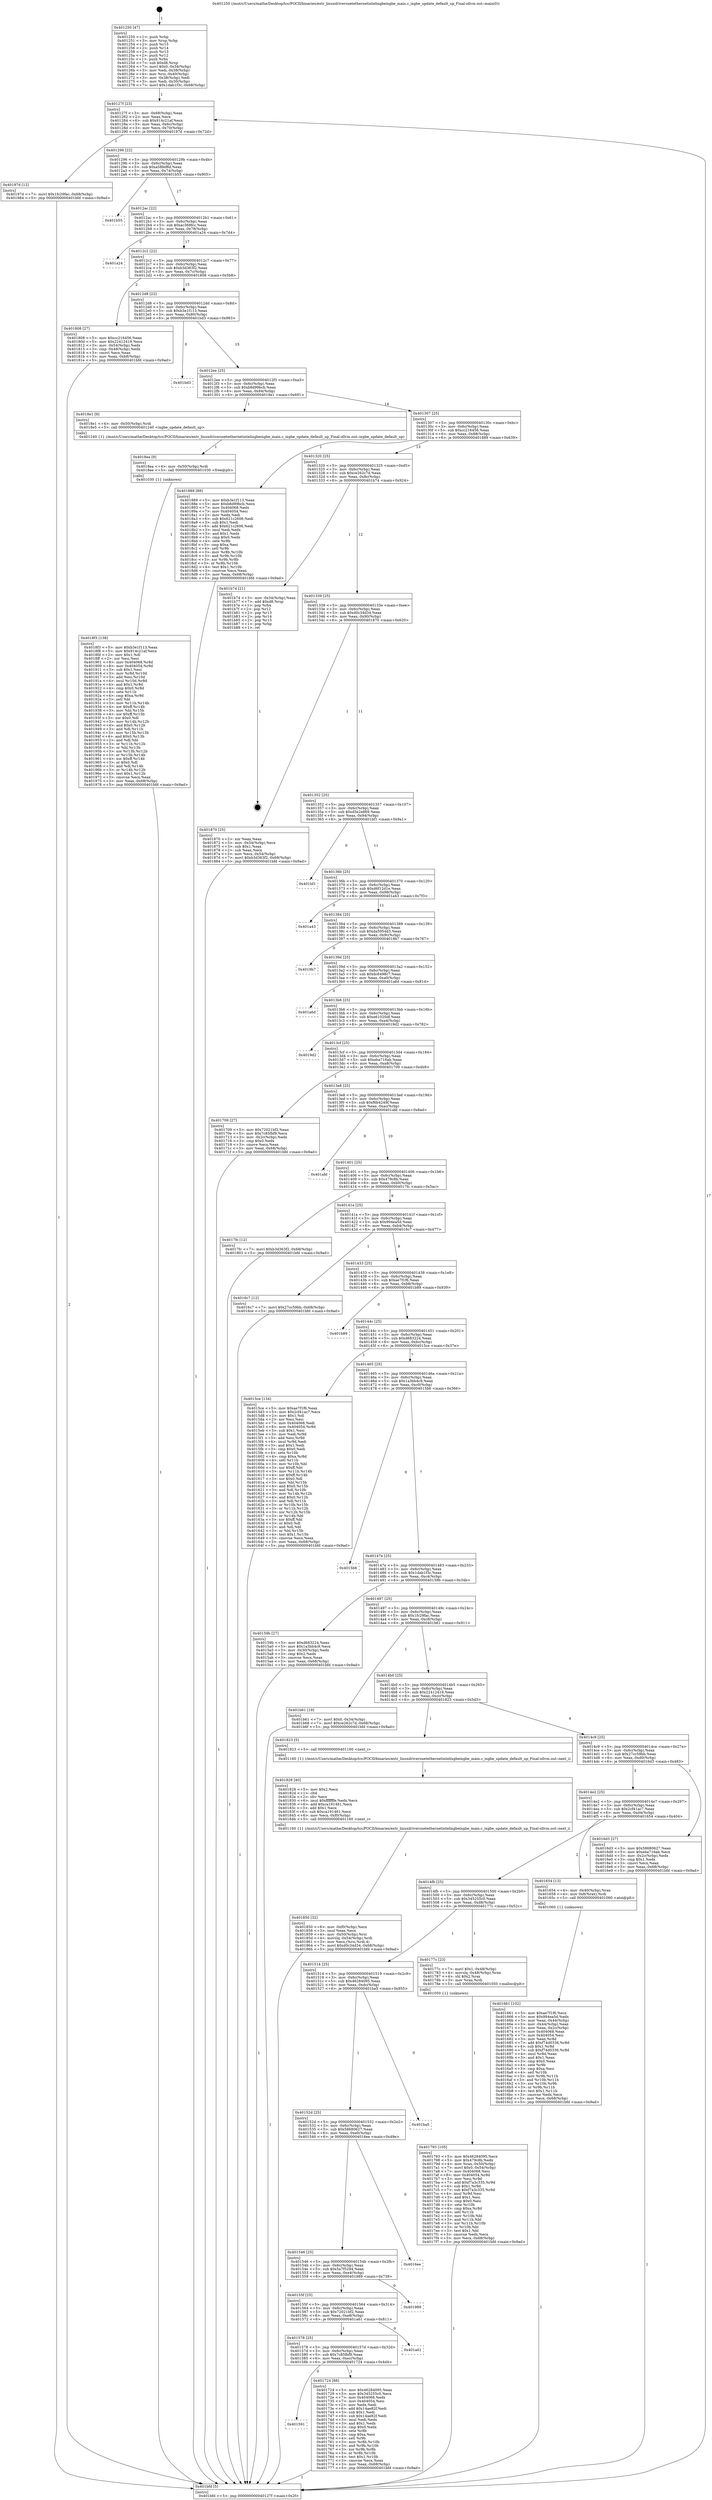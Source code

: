 digraph "0x401250" {
  label = "0x401250 (/mnt/c/Users/mathe/Desktop/tcc/POCII/binaries/extr_linuxdriversnetethernetintelixgbeixgbe_main.c_ixgbe_update_default_up_Final-ollvm.out::main(0))"
  labelloc = "t"
  node[shape=record]

  Entry [label="",width=0.3,height=0.3,shape=circle,fillcolor=black,style=filled]
  "0x40127f" [label="{
     0x40127f [23]\l
     | [instrs]\l
     &nbsp;&nbsp;0x40127f \<+3\>: mov -0x68(%rbp),%eax\l
     &nbsp;&nbsp;0x401282 \<+2\>: mov %eax,%ecx\l
     &nbsp;&nbsp;0x401284 \<+6\>: sub $0x914c21af,%ecx\l
     &nbsp;&nbsp;0x40128a \<+3\>: mov %eax,-0x6c(%rbp)\l
     &nbsp;&nbsp;0x40128d \<+3\>: mov %ecx,-0x70(%rbp)\l
     &nbsp;&nbsp;0x401290 \<+6\>: je 000000000040197d \<main+0x72d\>\l
  }"]
  "0x40197d" [label="{
     0x40197d [12]\l
     | [instrs]\l
     &nbsp;&nbsp;0x40197d \<+7\>: movl $0x1fc29fac,-0x68(%rbp)\l
     &nbsp;&nbsp;0x401984 \<+5\>: jmp 0000000000401bfd \<main+0x9ad\>\l
  }"]
  "0x401296" [label="{
     0x401296 [22]\l
     | [instrs]\l
     &nbsp;&nbsp;0x401296 \<+5\>: jmp 000000000040129b \<main+0x4b\>\l
     &nbsp;&nbsp;0x40129b \<+3\>: mov -0x6c(%rbp),%eax\l
     &nbsp;&nbsp;0x40129e \<+5\>: sub $0xa58fef8d,%eax\l
     &nbsp;&nbsp;0x4012a3 \<+3\>: mov %eax,-0x74(%rbp)\l
     &nbsp;&nbsp;0x4012a6 \<+6\>: je 0000000000401b55 \<main+0x905\>\l
  }"]
  Exit [label="",width=0.3,height=0.3,shape=circle,fillcolor=black,style=filled,peripheries=2]
  "0x401b55" [label="{
     0x401b55\l
  }", style=dashed]
  "0x4012ac" [label="{
     0x4012ac [22]\l
     | [instrs]\l
     &nbsp;&nbsp;0x4012ac \<+5\>: jmp 00000000004012b1 \<main+0x61\>\l
     &nbsp;&nbsp;0x4012b1 \<+3\>: mov -0x6c(%rbp),%eax\l
     &nbsp;&nbsp;0x4012b4 \<+5\>: sub $0xac368fcc,%eax\l
     &nbsp;&nbsp;0x4012b9 \<+3\>: mov %eax,-0x78(%rbp)\l
     &nbsp;&nbsp;0x4012bc \<+6\>: je 0000000000401a24 \<main+0x7d4\>\l
  }"]
  "0x4018f3" [label="{
     0x4018f3 [138]\l
     | [instrs]\l
     &nbsp;&nbsp;0x4018f3 \<+5\>: mov $0xb3e1f113,%eax\l
     &nbsp;&nbsp;0x4018f8 \<+5\>: mov $0x914c21af,%ecx\l
     &nbsp;&nbsp;0x4018fd \<+2\>: mov $0x1,%dl\l
     &nbsp;&nbsp;0x4018ff \<+2\>: xor %esi,%esi\l
     &nbsp;&nbsp;0x401901 \<+8\>: mov 0x404068,%r8d\l
     &nbsp;&nbsp;0x401909 \<+8\>: mov 0x404054,%r9d\l
     &nbsp;&nbsp;0x401911 \<+3\>: sub $0x1,%esi\l
     &nbsp;&nbsp;0x401914 \<+3\>: mov %r8d,%r10d\l
     &nbsp;&nbsp;0x401917 \<+3\>: add %esi,%r10d\l
     &nbsp;&nbsp;0x40191a \<+4\>: imul %r10d,%r8d\l
     &nbsp;&nbsp;0x40191e \<+4\>: and $0x1,%r8d\l
     &nbsp;&nbsp;0x401922 \<+4\>: cmp $0x0,%r8d\l
     &nbsp;&nbsp;0x401926 \<+4\>: sete %r11b\l
     &nbsp;&nbsp;0x40192a \<+4\>: cmp $0xa,%r9d\l
     &nbsp;&nbsp;0x40192e \<+3\>: setl %bl\l
     &nbsp;&nbsp;0x401931 \<+3\>: mov %r11b,%r14b\l
     &nbsp;&nbsp;0x401934 \<+4\>: xor $0xff,%r14b\l
     &nbsp;&nbsp;0x401938 \<+3\>: mov %bl,%r15b\l
     &nbsp;&nbsp;0x40193b \<+4\>: xor $0xff,%r15b\l
     &nbsp;&nbsp;0x40193f \<+3\>: xor $0x0,%dl\l
     &nbsp;&nbsp;0x401942 \<+3\>: mov %r14b,%r12b\l
     &nbsp;&nbsp;0x401945 \<+4\>: and $0x0,%r12b\l
     &nbsp;&nbsp;0x401949 \<+3\>: and %dl,%r11b\l
     &nbsp;&nbsp;0x40194c \<+3\>: mov %r15b,%r13b\l
     &nbsp;&nbsp;0x40194f \<+4\>: and $0x0,%r13b\l
     &nbsp;&nbsp;0x401953 \<+2\>: and %dl,%bl\l
     &nbsp;&nbsp;0x401955 \<+3\>: or %r11b,%r12b\l
     &nbsp;&nbsp;0x401958 \<+3\>: or %bl,%r13b\l
     &nbsp;&nbsp;0x40195b \<+3\>: xor %r13b,%r12b\l
     &nbsp;&nbsp;0x40195e \<+3\>: or %r15b,%r14b\l
     &nbsp;&nbsp;0x401961 \<+4\>: xor $0xff,%r14b\l
     &nbsp;&nbsp;0x401965 \<+3\>: or $0x0,%dl\l
     &nbsp;&nbsp;0x401968 \<+3\>: and %dl,%r14b\l
     &nbsp;&nbsp;0x40196b \<+3\>: or %r14b,%r12b\l
     &nbsp;&nbsp;0x40196e \<+4\>: test $0x1,%r12b\l
     &nbsp;&nbsp;0x401972 \<+3\>: cmovne %ecx,%eax\l
     &nbsp;&nbsp;0x401975 \<+3\>: mov %eax,-0x68(%rbp)\l
     &nbsp;&nbsp;0x401978 \<+5\>: jmp 0000000000401bfd \<main+0x9ad\>\l
  }"]
  "0x401a24" [label="{
     0x401a24\l
  }", style=dashed]
  "0x4012c2" [label="{
     0x4012c2 [22]\l
     | [instrs]\l
     &nbsp;&nbsp;0x4012c2 \<+5\>: jmp 00000000004012c7 \<main+0x77\>\l
     &nbsp;&nbsp;0x4012c7 \<+3\>: mov -0x6c(%rbp),%eax\l
     &nbsp;&nbsp;0x4012ca \<+5\>: sub $0xb3d363f2,%eax\l
     &nbsp;&nbsp;0x4012cf \<+3\>: mov %eax,-0x7c(%rbp)\l
     &nbsp;&nbsp;0x4012d2 \<+6\>: je 0000000000401808 \<main+0x5b8\>\l
  }"]
  "0x4018ea" [label="{
     0x4018ea [9]\l
     | [instrs]\l
     &nbsp;&nbsp;0x4018ea \<+4\>: mov -0x50(%rbp),%rdi\l
     &nbsp;&nbsp;0x4018ee \<+5\>: call 0000000000401030 \<free@plt\>\l
     | [calls]\l
     &nbsp;&nbsp;0x401030 \{1\} (unknown)\l
  }"]
  "0x401808" [label="{
     0x401808 [27]\l
     | [instrs]\l
     &nbsp;&nbsp;0x401808 \<+5\>: mov $0xcc216456,%eax\l
     &nbsp;&nbsp;0x40180d \<+5\>: mov $0x22412419,%ecx\l
     &nbsp;&nbsp;0x401812 \<+3\>: mov -0x54(%rbp),%edx\l
     &nbsp;&nbsp;0x401815 \<+3\>: cmp -0x48(%rbp),%edx\l
     &nbsp;&nbsp;0x401818 \<+3\>: cmovl %ecx,%eax\l
     &nbsp;&nbsp;0x40181b \<+3\>: mov %eax,-0x68(%rbp)\l
     &nbsp;&nbsp;0x40181e \<+5\>: jmp 0000000000401bfd \<main+0x9ad\>\l
  }"]
  "0x4012d8" [label="{
     0x4012d8 [22]\l
     | [instrs]\l
     &nbsp;&nbsp;0x4012d8 \<+5\>: jmp 00000000004012dd \<main+0x8d\>\l
     &nbsp;&nbsp;0x4012dd \<+3\>: mov -0x6c(%rbp),%eax\l
     &nbsp;&nbsp;0x4012e0 \<+5\>: sub $0xb3e1f113,%eax\l
     &nbsp;&nbsp;0x4012e5 \<+3\>: mov %eax,-0x80(%rbp)\l
     &nbsp;&nbsp;0x4012e8 \<+6\>: je 0000000000401bd3 \<main+0x983\>\l
  }"]
  "0x401850" [label="{
     0x401850 [32]\l
     | [instrs]\l
     &nbsp;&nbsp;0x401850 \<+6\>: mov -0xf0(%rbp),%ecx\l
     &nbsp;&nbsp;0x401856 \<+3\>: imul %eax,%ecx\l
     &nbsp;&nbsp;0x401859 \<+4\>: mov -0x50(%rbp),%rsi\l
     &nbsp;&nbsp;0x40185d \<+4\>: movslq -0x54(%rbp),%rdi\l
     &nbsp;&nbsp;0x401861 \<+3\>: mov %ecx,(%rsi,%rdi,4)\l
     &nbsp;&nbsp;0x401864 \<+7\>: movl $0xd0c34d34,-0x68(%rbp)\l
     &nbsp;&nbsp;0x40186b \<+5\>: jmp 0000000000401bfd \<main+0x9ad\>\l
  }"]
  "0x401bd3" [label="{
     0x401bd3\l
  }", style=dashed]
  "0x4012ee" [label="{
     0x4012ee [25]\l
     | [instrs]\l
     &nbsp;&nbsp;0x4012ee \<+5\>: jmp 00000000004012f3 \<main+0xa3\>\l
     &nbsp;&nbsp;0x4012f3 \<+3\>: mov -0x6c(%rbp),%eax\l
     &nbsp;&nbsp;0x4012f6 \<+5\>: sub $0xb8d99bcb,%eax\l
     &nbsp;&nbsp;0x4012fb \<+6\>: mov %eax,-0x84(%rbp)\l
     &nbsp;&nbsp;0x401301 \<+6\>: je 00000000004018e1 \<main+0x691\>\l
  }"]
  "0x401828" [label="{
     0x401828 [40]\l
     | [instrs]\l
     &nbsp;&nbsp;0x401828 \<+5\>: mov $0x2,%ecx\l
     &nbsp;&nbsp;0x40182d \<+1\>: cltd\l
     &nbsp;&nbsp;0x40182e \<+2\>: idiv %ecx\l
     &nbsp;&nbsp;0x401830 \<+6\>: imul $0xfffffffe,%edx,%ecx\l
     &nbsp;&nbsp;0x401836 \<+6\>: add $0xca191461,%ecx\l
     &nbsp;&nbsp;0x40183c \<+3\>: add $0x1,%ecx\l
     &nbsp;&nbsp;0x40183f \<+6\>: sub $0xca191461,%ecx\l
     &nbsp;&nbsp;0x401845 \<+6\>: mov %ecx,-0xf0(%rbp)\l
     &nbsp;&nbsp;0x40184b \<+5\>: call 0000000000401160 \<next_i\>\l
     | [calls]\l
     &nbsp;&nbsp;0x401160 \{1\} (/mnt/c/Users/mathe/Desktop/tcc/POCII/binaries/extr_linuxdriversnetethernetintelixgbeixgbe_main.c_ixgbe_update_default_up_Final-ollvm.out::next_i)\l
  }"]
  "0x4018e1" [label="{
     0x4018e1 [9]\l
     | [instrs]\l
     &nbsp;&nbsp;0x4018e1 \<+4\>: mov -0x50(%rbp),%rdi\l
     &nbsp;&nbsp;0x4018e5 \<+5\>: call 0000000000401240 \<ixgbe_update_default_up\>\l
     | [calls]\l
     &nbsp;&nbsp;0x401240 \{1\} (/mnt/c/Users/mathe/Desktop/tcc/POCII/binaries/extr_linuxdriversnetethernetintelixgbeixgbe_main.c_ixgbe_update_default_up_Final-ollvm.out::ixgbe_update_default_up)\l
  }"]
  "0x401307" [label="{
     0x401307 [25]\l
     | [instrs]\l
     &nbsp;&nbsp;0x401307 \<+5\>: jmp 000000000040130c \<main+0xbc\>\l
     &nbsp;&nbsp;0x40130c \<+3\>: mov -0x6c(%rbp),%eax\l
     &nbsp;&nbsp;0x40130f \<+5\>: sub $0xcc216456,%eax\l
     &nbsp;&nbsp;0x401314 \<+6\>: mov %eax,-0x88(%rbp)\l
     &nbsp;&nbsp;0x40131a \<+6\>: je 0000000000401889 \<main+0x639\>\l
  }"]
  "0x401793" [label="{
     0x401793 [105]\l
     | [instrs]\l
     &nbsp;&nbsp;0x401793 \<+5\>: mov $0x46284095,%ecx\l
     &nbsp;&nbsp;0x401798 \<+5\>: mov $0x479c8b,%edx\l
     &nbsp;&nbsp;0x40179d \<+4\>: mov %rax,-0x50(%rbp)\l
     &nbsp;&nbsp;0x4017a1 \<+7\>: movl $0x0,-0x54(%rbp)\l
     &nbsp;&nbsp;0x4017a8 \<+7\>: mov 0x404068,%esi\l
     &nbsp;&nbsp;0x4017af \<+8\>: mov 0x404054,%r8d\l
     &nbsp;&nbsp;0x4017b7 \<+3\>: mov %esi,%r9d\l
     &nbsp;&nbsp;0x4017ba \<+7\>: add $0xf7a3c335,%r9d\l
     &nbsp;&nbsp;0x4017c1 \<+4\>: sub $0x1,%r9d\l
     &nbsp;&nbsp;0x4017c5 \<+7\>: sub $0xf7a3c335,%r9d\l
     &nbsp;&nbsp;0x4017cc \<+4\>: imul %r9d,%esi\l
     &nbsp;&nbsp;0x4017d0 \<+3\>: and $0x1,%esi\l
     &nbsp;&nbsp;0x4017d3 \<+3\>: cmp $0x0,%esi\l
     &nbsp;&nbsp;0x4017d6 \<+4\>: sete %r10b\l
     &nbsp;&nbsp;0x4017da \<+4\>: cmp $0xa,%r8d\l
     &nbsp;&nbsp;0x4017de \<+4\>: setl %r11b\l
     &nbsp;&nbsp;0x4017e2 \<+3\>: mov %r10b,%bl\l
     &nbsp;&nbsp;0x4017e5 \<+3\>: and %r11b,%bl\l
     &nbsp;&nbsp;0x4017e8 \<+3\>: xor %r11b,%r10b\l
     &nbsp;&nbsp;0x4017eb \<+3\>: or %r10b,%bl\l
     &nbsp;&nbsp;0x4017ee \<+3\>: test $0x1,%bl\l
     &nbsp;&nbsp;0x4017f1 \<+3\>: cmovne %edx,%ecx\l
     &nbsp;&nbsp;0x4017f4 \<+3\>: mov %ecx,-0x68(%rbp)\l
     &nbsp;&nbsp;0x4017f7 \<+5\>: jmp 0000000000401bfd \<main+0x9ad\>\l
  }"]
  "0x401889" [label="{
     0x401889 [88]\l
     | [instrs]\l
     &nbsp;&nbsp;0x401889 \<+5\>: mov $0xb3e1f113,%eax\l
     &nbsp;&nbsp;0x40188e \<+5\>: mov $0xb8d99bcb,%ecx\l
     &nbsp;&nbsp;0x401893 \<+7\>: mov 0x404068,%edx\l
     &nbsp;&nbsp;0x40189a \<+7\>: mov 0x404054,%esi\l
     &nbsp;&nbsp;0x4018a1 \<+2\>: mov %edx,%edi\l
     &nbsp;&nbsp;0x4018a3 \<+6\>: sub $0x621c2606,%edi\l
     &nbsp;&nbsp;0x4018a9 \<+3\>: sub $0x1,%edi\l
     &nbsp;&nbsp;0x4018ac \<+6\>: add $0x621c2606,%edi\l
     &nbsp;&nbsp;0x4018b2 \<+3\>: imul %edi,%edx\l
     &nbsp;&nbsp;0x4018b5 \<+3\>: and $0x1,%edx\l
     &nbsp;&nbsp;0x4018b8 \<+3\>: cmp $0x0,%edx\l
     &nbsp;&nbsp;0x4018bb \<+4\>: sete %r8b\l
     &nbsp;&nbsp;0x4018bf \<+3\>: cmp $0xa,%esi\l
     &nbsp;&nbsp;0x4018c2 \<+4\>: setl %r9b\l
     &nbsp;&nbsp;0x4018c6 \<+3\>: mov %r8b,%r10b\l
     &nbsp;&nbsp;0x4018c9 \<+3\>: and %r9b,%r10b\l
     &nbsp;&nbsp;0x4018cc \<+3\>: xor %r9b,%r8b\l
     &nbsp;&nbsp;0x4018cf \<+3\>: or %r8b,%r10b\l
     &nbsp;&nbsp;0x4018d2 \<+4\>: test $0x1,%r10b\l
     &nbsp;&nbsp;0x4018d6 \<+3\>: cmovne %ecx,%eax\l
     &nbsp;&nbsp;0x4018d9 \<+3\>: mov %eax,-0x68(%rbp)\l
     &nbsp;&nbsp;0x4018dc \<+5\>: jmp 0000000000401bfd \<main+0x9ad\>\l
  }"]
  "0x401320" [label="{
     0x401320 [25]\l
     | [instrs]\l
     &nbsp;&nbsp;0x401320 \<+5\>: jmp 0000000000401325 \<main+0xd5\>\l
     &nbsp;&nbsp;0x401325 \<+3\>: mov -0x6c(%rbp),%eax\l
     &nbsp;&nbsp;0x401328 \<+5\>: sub $0xce262c7d,%eax\l
     &nbsp;&nbsp;0x40132d \<+6\>: mov %eax,-0x8c(%rbp)\l
     &nbsp;&nbsp;0x401333 \<+6\>: je 0000000000401b74 \<main+0x924\>\l
  }"]
  "0x401591" [label="{
     0x401591\l
  }", style=dashed]
  "0x401b74" [label="{
     0x401b74 [21]\l
     | [instrs]\l
     &nbsp;&nbsp;0x401b74 \<+3\>: mov -0x34(%rbp),%eax\l
     &nbsp;&nbsp;0x401b77 \<+7\>: add $0xd8,%rsp\l
     &nbsp;&nbsp;0x401b7e \<+1\>: pop %rbx\l
     &nbsp;&nbsp;0x401b7f \<+2\>: pop %r12\l
     &nbsp;&nbsp;0x401b81 \<+2\>: pop %r13\l
     &nbsp;&nbsp;0x401b83 \<+2\>: pop %r14\l
     &nbsp;&nbsp;0x401b85 \<+2\>: pop %r15\l
     &nbsp;&nbsp;0x401b87 \<+1\>: pop %rbp\l
     &nbsp;&nbsp;0x401b88 \<+1\>: ret\l
  }"]
  "0x401339" [label="{
     0x401339 [25]\l
     | [instrs]\l
     &nbsp;&nbsp;0x401339 \<+5\>: jmp 000000000040133e \<main+0xee\>\l
     &nbsp;&nbsp;0x40133e \<+3\>: mov -0x6c(%rbp),%eax\l
     &nbsp;&nbsp;0x401341 \<+5\>: sub $0xd0c34d34,%eax\l
     &nbsp;&nbsp;0x401346 \<+6\>: mov %eax,-0x90(%rbp)\l
     &nbsp;&nbsp;0x40134c \<+6\>: je 0000000000401870 \<main+0x620\>\l
  }"]
  "0x401724" [label="{
     0x401724 [88]\l
     | [instrs]\l
     &nbsp;&nbsp;0x401724 \<+5\>: mov $0x46284095,%eax\l
     &nbsp;&nbsp;0x401729 \<+5\>: mov $0x345255c0,%ecx\l
     &nbsp;&nbsp;0x40172e \<+7\>: mov 0x404068,%edx\l
     &nbsp;&nbsp;0x401735 \<+7\>: mov 0x404054,%esi\l
     &nbsp;&nbsp;0x40173c \<+2\>: mov %edx,%edi\l
     &nbsp;&nbsp;0x40173e \<+6\>: add $0x14ae82f,%edi\l
     &nbsp;&nbsp;0x401744 \<+3\>: sub $0x1,%edi\l
     &nbsp;&nbsp;0x401747 \<+6\>: sub $0x14ae82f,%edi\l
     &nbsp;&nbsp;0x40174d \<+3\>: imul %edi,%edx\l
     &nbsp;&nbsp;0x401750 \<+3\>: and $0x1,%edx\l
     &nbsp;&nbsp;0x401753 \<+3\>: cmp $0x0,%edx\l
     &nbsp;&nbsp;0x401756 \<+4\>: sete %r8b\l
     &nbsp;&nbsp;0x40175a \<+3\>: cmp $0xa,%esi\l
     &nbsp;&nbsp;0x40175d \<+4\>: setl %r9b\l
     &nbsp;&nbsp;0x401761 \<+3\>: mov %r8b,%r10b\l
     &nbsp;&nbsp;0x401764 \<+3\>: and %r9b,%r10b\l
     &nbsp;&nbsp;0x401767 \<+3\>: xor %r9b,%r8b\l
     &nbsp;&nbsp;0x40176a \<+3\>: or %r8b,%r10b\l
     &nbsp;&nbsp;0x40176d \<+4\>: test $0x1,%r10b\l
     &nbsp;&nbsp;0x401771 \<+3\>: cmovne %ecx,%eax\l
     &nbsp;&nbsp;0x401774 \<+3\>: mov %eax,-0x68(%rbp)\l
     &nbsp;&nbsp;0x401777 \<+5\>: jmp 0000000000401bfd \<main+0x9ad\>\l
  }"]
  "0x401870" [label="{
     0x401870 [25]\l
     | [instrs]\l
     &nbsp;&nbsp;0x401870 \<+2\>: xor %eax,%eax\l
     &nbsp;&nbsp;0x401872 \<+3\>: mov -0x54(%rbp),%ecx\l
     &nbsp;&nbsp;0x401875 \<+3\>: sub $0x1,%eax\l
     &nbsp;&nbsp;0x401878 \<+2\>: sub %eax,%ecx\l
     &nbsp;&nbsp;0x40187a \<+3\>: mov %ecx,-0x54(%rbp)\l
     &nbsp;&nbsp;0x40187d \<+7\>: movl $0xb3d363f2,-0x68(%rbp)\l
     &nbsp;&nbsp;0x401884 \<+5\>: jmp 0000000000401bfd \<main+0x9ad\>\l
  }"]
  "0x401352" [label="{
     0x401352 [25]\l
     | [instrs]\l
     &nbsp;&nbsp;0x401352 \<+5\>: jmp 0000000000401357 \<main+0x107\>\l
     &nbsp;&nbsp;0x401357 \<+3\>: mov -0x6c(%rbp),%eax\l
     &nbsp;&nbsp;0x40135a \<+5\>: sub $0xd5e2e869,%eax\l
     &nbsp;&nbsp;0x40135f \<+6\>: mov %eax,-0x94(%rbp)\l
     &nbsp;&nbsp;0x401365 \<+6\>: je 0000000000401bf1 \<main+0x9a1\>\l
  }"]
  "0x401578" [label="{
     0x401578 [25]\l
     | [instrs]\l
     &nbsp;&nbsp;0x401578 \<+5\>: jmp 000000000040157d \<main+0x32d\>\l
     &nbsp;&nbsp;0x40157d \<+3\>: mov -0x6c(%rbp),%eax\l
     &nbsp;&nbsp;0x401580 \<+5\>: sub $0x7c85fbf9,%eax\l
     &nbsp;&nbsp;0x401585 \<+6\>: mov %eax,-0xec(%rbp)\l
     &nbsp;&nbsp;0x40158b \<+6\>: je 0000000000401724 \<main+0x4d4\>\l
  }"]
  "0x401bf1" [label="{
     0x401bf1\l
  }", style=dashed]
  "0x40136b" [label="{
     0x40136b [25]\l
     | [instrs]\l
     &nbsp;&nbsp;0x40136b \<+5\>: jmp 0000000000401370 \<main+0x120\>\l
     &nbsp;&nbsp;0x401370 \<+3\>: mov -0x6c(%rbp),%eax\l
     &nbsp;&nbsp;0x401373 \<+5\>: sub $0xd6f12d1e,%eax\l
     &nbsp;&nbsp;0x401378 \<+6\>: mov %eax,-0x98(%rbp)\l
     &nbsp;&nbsp;0x40137e \<+6\>: je 0000000000401a43 \<main+0x7f3\>\l
  }"]
  "0x401a61" [label="{
     0x401a61\l
  }", style=dashed]
  "0x401a43" [label="{
     0x401a43\l
  }", style=dashed]
  "0x401384" [label="{
     0x401384 [25]\l
     | [instrs]\l
     &nbsp;&nbsp;0x401384 \<+5\>: jmp 0000000000401389 \<main+0x139\>\l
     &nbsp;&nbsp;0x401389 \<+3\>: mov -0x6c(%rbp),%eax\l
     &nbsp;&nbsp;0x40138c \<+5\>: sub $0xda5954d3,%eax\l
     &nbsp;&nbsp;0x401391 \<+6\>: mov %eax,-0x9c(%rbp)\l
     &nbsp;&nbsp;0x401397 \<+6\>: je 00000000004019b7 \<main+0x767\>\l
  }"]
  "0x40155f" [label="{
     0x40155f [25]\l
     | [instrs]\l
     &nbsp;&nbsp;0x40155f \<+5\>: jmp 0000000000401564 \<main+0x314\>\l
     &nbsp;&nbsp;0x401564 \<+3\>: mov -0x6c(%rbp),%eax\l
     &nbsp;&nbsp;0x401567 \<+5\>: sub $0x72021bf2,%eax\l
     &nbsp;&nbsp;0x40156c \<+6\>: mov %eax,-0xe8(%rbp)\l
     &nbsp;&nbsp;0x401572 \<+6\>: je 0000000000401a61 \<main+0x811\>\l
  }"]
  "0x4019b7" [label="{
     0x4019b7\l
  }", style=dashed]
  "0x40139d" [label="{
     0x40139d [25]\l
     | [instrs]\l
     &nbsp;&nbsp;0x40139d \<+5\>: jmp 00000000004013a2 \<main+0x152\>\l
     &nbsp;&nbsp;0x4013a2 \<+3\>: mov -0x6c(%rbp),%eax\l
     &nbsp;&nbsp;0x4013a5 \<+5\>: sub $0xdc6498c7,%eax\l
     &nbsp;&nbsp;0x4013aa \<+6\>: mov %eax,-0xa0(%rbp)\l
     &nbsp;&nbsp;0x4013b0 \<+6\>: je 0000000000401a6d \<main+0x81d\>\l
  }"]
  "0x401989" [label="{
     0x401989\l
  }", style=dashed]
  "0x401a6d" [label="{
     0x401a6d\l
  }", style=dashed]
  "0x4013b6" [label="{
     0x4013b6 [25]\l
     | [instrs]\l
     &nbsp;&nbsp;0x4013b6 \<+5\>: jmp 00000000004013bb \<main+0x16b\>\l
     &nbsp;&nbsp;0x4013bb \<+3\>: mov -0x6c(%rbp),%eax\l
     &nbsp;&nbsp;0x4013be \<+5\>: sub $0xe61020df,%eax\l
     &nbsp;&nbsp;0x4013c3 \<+6\>: mov %eax,-0xa4(%rbp)\l
     &nbsp;&nbsp;0x4013c9 \<+6\>: je 00000000004019d2 \<main+0x782\>\l
  }"]
  "0x401546" [label="{
     0x401546 [25]\l
     | [instrs]\l
     &nbsp;&nbsp;0x401546 \<+5\>: jmp 000000000040154b \<main+0x2fb\>\l
     &nbsp;&nbsp;0x40154b \<+3\>: mov -0x6c(%rbp),%eax\l
     &nbsp;&nbsp;0x40154e \<+5\>: sub $0x5a7f5294,%eax\l
     &nbsp;&nbsp;0x401553 \<+6\>: mov %eax,-0xe4(%rbp)\l
     &nbsp;&nbsp;0x401559 \<+6\>: je 0000000000401989 \<main+0x739\>\l
  }"]
  "0x4019d2" [label="{
     0x4019d2\l
  }", style=dashed]
  "0x4013cf" [label="{
     0x4013cf [25]\l
     | [instrs]\l
     &nbsp;&nbsp;0x4013cf \<+5\>: jmp 00000000004013d4 \<main+0x184\>\l
     &nbsp;&nbsp;0x4013d4 \<+3\>: mov -0x6c(%rbp),%eax\l
     &nbsp;&nbsp;0x4013d7 \<+5\>: sub $0xeba716ab,%eax\l
     &nbsp;&nbsp;0x4013dc \<+6\>: mov %eax,-0xa8(%rbp)\l
     &nbsp;&nbsp;0x4013e2 \<+6\>: je 0000000000401709 \<main+0x4b9\>\l
  }"]
  "0x4016ee" [label="{
     0x4016ee\l
  }", style=dashed]
  "0x401709" [label="{
     0x401709 [27]\l
     | [instrs]\l
     &nbsp;&nbsp;0x401709 \<+5\>: mov $0x72021bf2,%eax\l
     &nbsp;&nbsp;0x40170e \<+5\>: mov $0x7c85fbf9,%ecx\l
     &nbsp;&nbsp;0x401713 \<+3\>: mov -0x2c(%rbp),%edx\l
     &nbsp;&nbsp;0x401716 \<+3\>: cmp $0x0,%edx\l
     &nbsp;&nbsp;0x401719 \<+3\>: cmove %ecx,%eax\l
     &nbsp;&nbsp;0x40171c \<+3\>: mov %eax,-0x68(%rbp)\l
     &nbsp;&nbsp;0x40171f \<+5\>: jmp 0000000000401bfd \<main+0x9ad\>\l
  }"]
  "0x4013e8" [label="{
     0x4013e8 [25]\l
     | [instrs]\l
     &nbsp;&nbsp;0x4013e8 \<+5\>: jmp 00000000004013ed \<main+0x19d\>\l
     &nbsp;&nbsp;0x4013ed \<+3\>: mov -0x6c(%rbp),%eax\l
     &nbsp;&nbsp;0x4013f0 \<+5\>: sub $0xf6b4249f,%eax\l
     &nbsp;&nbsp;0x4013f5 \<+6\>: mov %eax,-0xac(%rbp)\l
     &nbsp;&nbsp;0x4013fb \<+6\>: je 0000000000401afd \<main+0x8ad\>\l
  }"]
  "0x40152d" [label="{
     0x40152d [25]\l
     | [instrs]\l
     &nbsp;&nbsp;0x40152d \<+5\>: jmp 0000000000401532 \<main+0x2e2\>\l
     &nbsp;&nbsp;0x401532 \<+3\>: mov -0x6c(%rbp),%eax\l
     &nbsp;&nbsp;0x401535 \<+5\>: sub $0x58680627,%eax\l
     &nbsp;&nbsp;0x40153a \<+6\>: mov %eax,-0xe0(%rbp)\l
     &nbsp;&nbsp;0x401540 \<+6\>: je 00000000004016ee \<main+0x49e\>\l
  }"]
  "0x401afd" [label="{
     0x401afd\l
  }", style=dashed]
  "0x401401" [label="{
     0x401401 [25]\l
     | [instrs]\l
     &nbsp;&nbsp;0x401401 \<+5\>: jmp 0000000000401406 \<main+0x1b6\>\l
     &nbsp;&nbsp;0x401406 \<+3\>: mov -0x6c(%rbp),%eax\l
     &nbsp;&nbsp;0x401409 \<+5\>: sub $0x479c8b,%eax\l
     &nbsp;&nbsp;0x40140e \<+6\>: mov %eax,-0xb0(%rbp)\l
     &nbsp;&nbsp;0x401414 \<+6\>: je 00000000004017fc \<main+0x5ac\>\l
  }"]
  "0x401ba5" [label="{
     0x401ba5\l
  }", style=dashed]
  "0x4017fc" [label="{
     0x4017fc [12]\l
     | [instrs]\l
     &nbsp;&nbsp;0x4017fc \<+7\>: movl $0xb3d363f2,-0x68(%rbp)\l
     &nbsp;&nbsp;0x401803 \<+5\>: jmp 0000000000401bfd \<main+0x9ad\>\l
  }"]
  "0x40141a" [label="{
     0x40141a [25]\l
     | [instrs]\l
     &nbsp;&nbsp;0x40141a \<+5\>: jmp 000000000040141f \<main+0x1cf\>\l
     &nbsp;&nbsp;0x40141f \<+3\>: mov -0x6c(%rbp),%eax\l
     &nbsp;&nbsp;0x401422 \<+5\>: sub $0x994ea5d,%eax\l
     &nbsp;&nbsp;0x401427 \<+6\>: mov %eax,-0xb4(%rbp)\l
     &nbsp;&nbsp;0x40142d \<+6\>: je 00000000004016c7 \<main+0x477\>\l
  }"]
  "0x401514" [label="{
     0x401514 [25]\l
     | [instrs]\l
     &nbsp;&nbsp;0x401514 \<+5\>: jmp 0000000000401519 \<main+0x2c9\>\l
     &nbsp;&nbsp;0x401519 \<+3\>: mov -0x6c(%rbp),%eax\l
     &nbsp;&nbsp;0x40151c \<+5\>: sub $0x46284095,%eax\l
     &nbsp;&nbsp;0x401521 \<+6\>: mov %eax,-0xdc(%rbp)\l
     &nbsp;&nbsp;0x401527 \<+6\>: je 0000000000401ba5 \<main+0x955\>\l
  }"]
  "0x4016c7" [label="{
     0x4016c7 [12]\l
     | [instrs]\l
     &nbsp;&nbsp;0x4016c7 \<+7\>: movl $0x27cc59bb,-0x68(%rbp)\l
     &nbsp;&nbsp;0x4016ce \<+5\>: jmp 0000000000401bfd \<main+0x9ad\>\l
  }"]
  "0x401433" [label="{
     0x401433 [25]\l
     | [instrs]\l
     &nbsp;&nbsp;0x401433 \<+5\>: jmp 0000000000401438 \<main+0x1e8\>\l
     &nbsp;&nbsp;0x401438 \<+3\>: mov -0x6c(%rbp),%eax\l
     &nbsp;&nbsp;0x40143b \<+5\>: sub $0xae7f1f6,%eax\l
     &nbsp;&nbsp;0x401440 \<+6\>: mov %eax,-0xb8(%rbp)\l
     &nbsp;&nbsp;0x401446 \<+6\>: je 0000000000401b89 \<main+0x939\>\l
  }"]
  "0x40177c" [label="{
     0x40177c [23]\l
     | [instrs]\l
     &nbsp;&nbsp;0x40177c \<+7\>: movl $0x1,-0x48(%rbp)\l
     &nbsp;&nbsp;0x401783 \<+4\>: movslq -0x48(%rbp),%rax\l
     &nbsp;&nbsp;0x401787 \<+4\>: shl $0x2,%rax\l
     &nbsp;&nbsp;0x40178b \<+3\>: mov %rax,%rdi\l
     &nbsp;&nbsp;0x40178e \<+5\>: call 0000000000401050 \<malloc@plt\>\l
     | [calls]\l
     &nbsp;&nbsp;0x401050 \{1\} (unknown)\l
  }"]
  "0x401b89" [label="{
     0x401b89\l
  }", style=dashed]
  "0x40144c" [label="{
     0x40144c [25]\l
     | [instrs]\l
     &nbsp;&nbsp;0x40144c \<+5\>: jmp 0000000000401451 \<main+0x201\>\l
     &nbsp;&nbsp;0x401451 \<+3\>: mov -0x6c(%rbp),%eax\l
     &nbsp;&nbsp;0x401454 \<+5\>: sub $0xd683224,%eax\l
     &nbsp;&nbsp;0x401459 \<+6\>: mov %eax,-0xbc(%rbp)\l
     &nbsp;&nbsp;0x40145f \<+6\>: je 00000000004015ce \<main+0x37e\>\l
  }"]
  "0x401661" [label="{
     0x401661 [102]\l
     | [instrs]\l
     &nbsp;&nbsp;0x401661 \<+5\>: mov $0xae7f1f6,%ecx\l
     &nbsp;&nbsp;0x401666 \<+5\>: mov $0x994ea5d,%edx\l
     &nbsp;&nbsp;0x40166b \<+3\>: mov %eax,-0x44(%rbp)\l
     &nbsp;&nbsp;0x40166e \<+3\>: mov -0x44(%rbp),%eax\l
     &nbsp;&nbsp;0x401671 \<+3\>: mov %eax,-0x2c(%rbp)\l
     &nbsp;&nbsp;0x401674 \<+7\>: mov 0x404068,%eax\l
     &nbsp;&nbsp;0x40167b \<+7\>: mov 0x404054,%esi\l
     &nbsp;&nbsp;0x401682 \<+3\>: mov %eax,%r8d\l
     &nbsp;&nbsp;0x401685 \<+7\>: add $0xf74d0336,%r8d\l
     &nbsp;&nbsp;0x40168c \<+4\>: sub $0x1,%r8d\l
     &nbsp;&nbsp;0x401690 \<+7\>: sub $0xf74d0336,%r8d\l
     &nbsp;&nbsp;0x401697 \<+4\>: imul %r8d,%eax\l
     &nbsp;&nbsp;0x40169b \<+3\>: and $0x1,%eax\l
     &nbsp;&nbsp;0x40169e \<+3\>: cmp $0x0,%eax\l
     &nbsp;&nbsp;0x4016a1 \<+4\>: sete %r9b\l
     &nbsp;&nbsp;0x4016a5 \<+3\>: cmp $0xa,%esi\l
     &nbsp;&nbsp;0x4016a8 \<+4\>: setl %r10b\l
     &nbsp;&nbsp;0x4016ac \<+3\>: mov %r9b,%r11b\l
     &nbsp;&nbsp;0x4016af \<+3\>: and %r10b,%r11b\l
     &nbsp;&nbsp;0x4016b2 \<+3\>: xor %r10b,%r9b\l
     &nbsp;&nbsp;0x4016b5 \<+3\>: or %r9b,%r11b\l
     &nbsp;&nbsp;0x4016b8 \<+4\>: test $0x1,%r11b\l
     &nbsp;&nbsp;0x4016bc \<+3\>: cmovne %edx,%ecx\l
     &nbsp;&nbsp;0x4016bf \<+3\>: mov %ecx,-0x68(%rbp)\l
     &nbsp;&nbsp;0x4016c2 \<+5\>: jmp 0000000000401bfd \<main+0x9ad\>\l
  }"]
  "0x4015ce" [label="{
     0x4015ce [134]\l
     | [instrs]\l
     &nbsp;&nbsp;0x4015ce \<+5\>: mov $0xae7f1f6,%eax\l
     &nbsp;&nbsp;0x4015d3 \<+5\>: mov $0x2cf41ac7,%ecx\l
     &nbsp;&nbsp;0x4015d8 \<+2\>: mov $0x1,%dl\l
     &nbsp;&nbsp;0x4015da \<+2\>: xor %esi,%esi\l
     &nbsp;&nbsp;0x4015dc \<+7\>: mov 0x404068,%edi\l
     &nbsp;&nbsp;0x4015e3 \<+8\>: mov 0x404054,%r8d\l
     &nbsp;&nbsp;0x4015eb \<+3\>: sub $0x1,%esi\l
     &nbsp;&nbsp;0x4015ee \<+3\>: mov %edi,%r9d\l
     &nbsp;&nbsp;0x4015f1 \<+3\>: add %esi,%r9d\l
     &nbsp;&nbsp;0x4015f4 \<+4\>: imul %r9d,%edi\l
     &nbsp;&nbsp;0x4015f8 \<+3\>: and $0x1,%edi\l
     &nbsp;&nbsp;0x4015fb \<+3\>: cmp $0x0,%edi\l
     &nbsp;&nbsp;0x4015fe \<+4\>: sete %r10b\l
     &nbsp;&nbsp;0x401602 \<+4\>: cmp $0xa,%r8d\l
     &nbsp;&nbsp;0x401606 \<+4\>: setl %r11b\l
     &nbsp;&nbsp;0x40160a \<+3\>: mov %r10b,%bl\l
     &nbsp;&nbsp;0x40160d \<+3\>: xor $0xff,%bl\l
     &nbsp;&nbsp;0x401610 \<+3\>: mov %r11b,%r14b\l
     &nbsp;&nbsp;0x401613 \<+4\>: xor $0xff,%r14b\l
     &nbsp;&nbsp;0x401617 \<+3\>: xor $0x0,%dl\l
     &nbsp;&nbsp;0x40161a \<+3\>: mov %bl,%r15b\l
     &nbsp;&nbsp;0x40161d \<+4\>: and $0x0,%r15b\l
     &nbsp;&nbsp;0x401621 \<+3\>: and %dl,%r10b\l
     &nbsp;&nbsp;0x401624 \<+3\>: mov %r14b,%r12b\l
     &nbsp;&nbsp;0x401627 \<+4\>: and $0x0,%r12b\l
     &nbsp;&nbsp;0x40162b \<+3\>: and %dl,%r11b\l
     &nbsp;&nbsp;0x40162e \<+3\>: or %r10b,%r15b\l
     &nbsp;&nbsp;0x401631 \<+3\>: or %r11b,%r12b\l
     &nbsp;&nbsp;0x401634 \<+3\>: xor %r12b,%r15b\l
     &nbsp;&nbsp;0x401637 \<+3\>: or %r14b,%bl\l
     &nbsp;&nbsp;0x40163a \<+3\>: xor $0xff,%bl\l
     &nbsp;&nbsp;0x40163d \<+3\>: or $0x0,%dl\l
     &nbsp;&nbsp;0x401640 \<+2\>: and %dl,%bl\l
     &nbsp;&nbsp;0x401642 \<+3\>: or %bl,%r15b\l
     &nbsp;&nbsp;0x401645 \<+4\>: test $0x1,%r15b\l
     &nbsp;&nbsp;0x401649 \<+3\>: cmovne %ecx,%eax\l
     &nbsp;&nbsp;0x40164c \<+3\>: mov %eax,-0x68(%rbp)\l
     &nbsp;&nbsp;0x40164f \<+5\>: jmp 0000000000401bfd \<main+0x9ad\>\l
  }"]
  "0x401465" [label="{
     0x401465 [25]\l
     | [instrs]\l
     &nbsp;&nbsp;0x401465 \<+5\>: jmp 000000000040146a \<main+0x21a\>\l
     &nbsp;&nbsp;0x40146a \<+3\>: mov -0x6c(%rbp),%eax\l
     &nbsp;&nbsp;0x40146d \<+5\>: sub $0x1a3bb4c9,%eax\l
     &nbsp;&nbsp;0x401472 \<+6\>: mov %eax,-0xc0(%rbp)\l
     &nbsp;&nbsp;0x401478 \<+6\>: je 00000000004015b6 \<main+0x366\>\l
  }"]
  "0x4014fb" [label="{
     0x4014fb [25]\l
     | [instrs]\l
     &nbsp;&nbsp;0x4014fb \<+5\>: jmp 0000000000401500 \<main+0x2b0\>\l
     &nbsp;&nbsp;0x401500 \<+3\>: mov -0x6c(%rbp),%eax\l
     &nbsp;&nbsp;0x401503 \<+5\>: sub $0x345255c0,%eax\l
     &nbsp;&nbsp;0x401508 \<+6\>: mov %eax,-0xd8(%rbp)\l
     &nbsp;&nbsp;0x40150e \<+6\>: je 000000000040177c \<main+0x52c\>\l
  }"]
  "0x4015b6" [label="{
     0x4015b6\l
  }", style=dashed]
  "0x40147e" [label="{
     0x40147e [25]\l
     | [instrs]\l
     &nbsp;&nbsp;0x40147e \<+5\>: jmp 0000000000401483 \<main+0x233\>\l
     &nbsp;&nbsp;0x401483 \<+3\>: mov -0x6c(%rbp),%eax\l
     &nbsp;&nbsp;0x401486 \<+5\>: sub $0x1dab1f3c,%eax\l
     &nbsp;&nbsp;0x40148b \<+6\>: mov %eax,-0xc4(%rbp)\l
     &nbsp;&nbsp;0x401491 \<+6\>: je 000000000040159b \<main+0x34b\>\l
  }"]
  "0x401654" [label="{
     0x401654 [13]\l
     | [instrs]\l
     &nbsp;&nbsp;0x401654 \<+4\>: mov -0x40(%rbp),%rax\l
     &nbsp;&nbsp;0x401658 \<+4\>: mov 0x8(%rax),%rdi\l
     &nbsp;&nbsp;0x40165c \<+5\>: call 0000000000401060 \<atoi@plt\>\l
     | [calls]\l
     &nbsp;&nbsp;0x401060 \{1\} (unknown)\l
  }"]
  "0x40159b" [label="{
     0x40159b [27]\l
     | [instrs]\l
     &nbsp;&nbsp;0x40159b \<+5\>: mov $0xd683224,%eax\l
     &nbsp;&nbsp;0x4015a0 \<+5\>: mov $0x1a3bb4c9,%ecx\l
     &nbsp;&nbsp;0x4015a5 \<+3\>: mov -0x30(%rbp),%edx\l
     &nbsp;&nbsp;0x4015a8 \<+3\>: cmp $0x2,%edx\l
     &nbsp;&nbsp;0x4015ab \<+3\>: cmovne %ecx,%eax\l
     &nbsp;&nbsp;0x4015ae \<+3\>: mov %eax,-0x68(%rbp)\l
     &nbsp;&nbsp;0x4015b1 \<+5\>: jmp 0000000000401bfd \<main+0x9ad\>\l
  }"]
  "0x401497" [label="{
     0x401497 [25]\l
     | [instrs]\l
     &nbsp;&nbsp;0x401497 \<+5\>: jmp 000000000040149c \<main+0x24c\>\l
     &nbsp;&nbsp;0x40149c \<+3\>: mov -0x6c(%rbp),%eax\l
     &nbsp;&nbsp;0x40149f \<+5\>: sub $0x1fc29fac,%eax\l
     &nbsp;&nbsp;0x4014a4 \<+6\>: mov %eax,-0xc8(%rbp)\l
     &nbsp;&nbsp;0x4014aa \<+6\>: je 0000000000401b61 \<main+0x911\>\l
  }"]
  "0x401bfd" [label="{
     0x401bfd [5]\l
     | [instrs]\l
     &nbsp;&nbsp;0x401bfd \<+5\>: jmp 000000000040127f \<main+0x2f\>\l
  }"]
  "0x401250" [label="{
     0x401250 [47]\l
     | [instrs]\l
     &nbsp;&nbsp;0x401250 \<+1\>: push %rbp\l
     &nbsp;&nbsp;0x401251 \<+3\>: mov %rsp,%rbp\l
     &nbsp;&nbsp;0x401254 \<+2\>: push %r15\l
     &nbsp;&nbsp;0x401256 \<+2\>: push %r14\l
     &nbsp;&nbsp;0x401258 \<+2\>: push %r13\l
     &nbsp;&nbsp;0x40125a \<+2\>: push %r12\l
     &nbsp;&nbsp;0x40125c \<+1\>: push %rbx\l
     &nbsp;&nbsp;0x40125d \<+7\>: sub $0xd8,%rsp\l
     &nbsp;&nbsp;0x401264 \<+7\>: movl $0x0,-0x34(%rbp)\l
     &nbsp;&nbsp;0x40126b \<+3\>: mov %edi,-0x38(%rbp)\l
     &nbsp;&nbsp;0x40126e \<+4\>: mov %rsi,-0x40(%rbp)\l
     &nbsp;&nbsp;0x401272 \<+3\>: mov -0x38(%rbp),%edi\l
     &nbsp;&nbsp;0x401275 \<+3\>: mov %edi,-0x30(%rbp)\l
     &nbsp;&nbsp;0x401278 \<+7\>: movl $0x1dab1f3c,-0x68(%rbp)\l
  }"]
  "0x4014e2" [label="{
     0x4014e2 [25]\l
     | [instrs]\l
     &nbsp;&nbsp;0x4014e2 \<+5\>: jmp 00000000004014e7 \<main+0x297\>\l
     &nbsp;&nbsp;0x4014e7 \<+3\>: mov -0x6c(%rbp),%eax\l
     &nbsp;&nbsp;0x4014ea \<+5\>: sub $0x2cf41ac7,%eax\l
     &nbsp;&nbsp;0x4014ef \<+6\>: mov %eax,-0xd4(%rbp)\l
     &nbsp;&nbsp;0x4014f5 \<+6\>: je 0000000000401654 \<main+0x404\>\l
  }"]
  "0x401b61" [label="{
     0x401b61 [19]\l
     | [instrs]\l
     &nbsp;&nbsp;0x401b61 \<+7\>: movl $0x0,-0x34(%rbp)\l
     &nbsp;&nbsp;0x401b68 \<+7\>: movl $0xce262c7d,-0x68(%rbp)\l
     &nbsp;&nbsp;0x401b6f \<+5\>: jmp 0000000000401bfd \<main+0x9ad\>\l
  }"]
  "0x4014b0" [label="{
     0x4014b0 [25]\l
     | [instrs]\l
     &nbsp;&nbsp;0x4014b0 \<+5\>: jmp 00000000004014b5 \<main+0x265\>\l
     &nbsp;&nbsp;0x4014b5 \<+3\>: mov -0x6c(%rbp),%eax\l
     &nbsp;&nbsp;0x4014b8 \<+5\>: sub $0x22412419,%eax\l
     &nbsp;&nbsp;0x4014bd \<+6\>: mov %eax,-0xcc(%rbp)\l
     &nbsp;&nbsp;0x4014c3 \<+6\>: je 0000000000401823 \<main+0x5d3\>\l
  }"]
  "0x4016d3" [label="{
     0x4016d3 [27]\l
     | [instrs]\l
     &nbsp;&nbsp;0x4016d3 \<+5\>: mov $0x58680627,%eax\l
     &nbsp;&nbsp;0x4016d8 \<+5\>: mov $0xeba716ab,%ecx\l
     &nbsp;&nbsp;0x4016dd \<+3\>: mov -0x2c(%rbp),%edx\l
     &nbsp;&nbsp;0x4016e0 \<+3\>: cmp $0x1,%edx\l
     &nbsp;&nbsp;0x4016e3 \<+3\>: cmovl %ecx,%eax\l
     &nbsp;&nbsp;0x4016e6 \<+3\>: mov %eax,-0x68(%rbp)\l
     &nbsp;&nbsp;0x4016e9 \<+5\>: jmp 0000000000401bfd \<main+0x9ad\>\l
  }"]
  "0x401823" [label="{
     0x401823 [5]\l
     | [instrs]\l
     &nbsp;&nbsp;0x401823 \<+5\>: call 0000000000401160 \<next_i\>\l
     | [calls]\l
     &nbsp;&nbsp;0x401160 \{1\} (/mnt/c/Users/mathe/Desktop/tcc/POCII/binaries/extr_linuxdriversnetethernetintelixgbeixgbe_main.c_ixgbe_update_default_up_Final-ollvm.out::next_i)\l
  }"]
  "0x4014c9" [label="{
     0x4014c9 [25]\l
     | [instrs]\l
     &nbsp;&nbsp;0x4014c9 \<+5\>: jmp 00000000004014ce \<main+0x27e\>\l
     &nbsp;&nbsp;0x4014ce \<+3\>: mov -0x6c(%rbp),%eax\l
     &nbsp;&nbsp;0x4014d1 \<+5\>: sub $0x27cc59bb,%eax\l
     &nbsp;&nbsp;0x4014d6 \<+6\>: mov %eax,-0xd0(%rbp)\l
     &nbsp;&nbsp;0x4014dc \<+6\>: je 00000000004016d3 \<main+0x483\>\l
  }"]
  Entry -> "0x401250" [label=" 1"]
  "0x40127f" -> "0x40197d" [label=" 1"]
  "0x40127f" -> "0x401296" [label=" 17"]
  "0x401b74" -> Exit [label=" 1"]
  "0x401296" -> "0x401b55" [label=" 0"]
  "0x401296" -> "0x4012ac" [label=" 17"]
  "0x401b61" -> "0x401bfd" [label=" 1"]
  "0x4012ac" -> "0x401a24" [label=" 0"]
  "0x4012ac" -> "0x4012c2" [label=" 17"]
  "0x40197d" -> "0x401bfd" [label=" 1"]
  "0x4012c2" -> "0x401808" [label=" 2"]
  "0x4012c2" -> "0x4012d8" [label=" 15"]
  "0x4018f3" -> "0x401bfd" [label=" 1"]
  "0x4012d8" -> "0x401bd3" [label=" 0"]
  "0x4012d8" -> "0x4012ee" [label=" 15"]
  "0x4018ea" -> "0x4018f3" [label=" 1"]
  "0x4012ee" -> "0x4018e1" [label=" 1"]
  "0x4012ee" -> "0x401307" [label=" 14"]
  "0x4018e1" -> "0x4018ea" [label=" 1"]
  "0x401307" -> "0x401889" [label=" 1"]
  "0x401307" -> "0x401320" [label=" 13"]
  "0x401889" -> "0x401bfd" [label=" 1"]
  "0x401320" -> "0x401b74" [label=" 1"]
  "0x401320" -> "0x401339" [label=" 12"]
  "0x401870" -> "0x401bfd" [label=" 1"]
  "0x401339" -> "0x401870" [label=" 1"]
  "0x401339" -> "0x401352" [label=" 11"]
  "0x401850" -> "0x401bfd" [label=" 1"]
  "0x401352" -> "0x401bf1" [label=" 0"]
  "0x401352" -> "0x40136b" [label=" 11"]
  "0x401823" -> "0x401828" [label=" 1"]
  "0x40136b" -> "0x401a43" [label=" 0"]
  "0x40136b" -> "0x401384" [label=" 11"]
  "0x401808" -> "0x401bfd" [label=" 2"]
  "0x401384" -> "0x4019b7" [label=" 0"]
  "0x401384" -> "0x40139d" [label=" 11"]
  "0x401793" -> "0x401bfd" [label=" 1"]
  "0x40139d" -> "0x401a6d" [label=" 0"]
  "0x40139d" -> "0x4013b6" [label=" 11"]
  "0x40177c" -> "0x401793" [label=" 1"]
  "0x4013b6" -> "0x4019d2" [label=" 0"]
  "0x4013b6" -> "0x4013cf" [label=" 11"]
  "0x401578" -> "0x401591" [label=" 0"]
  "0x4013cf" -> "0x401709" [label=" 1"]
  "0x4013cf" -> "0x4013e8" [label=" 10"]
  "0x401578" -> "0x401724" [label=" 1"]
  "0x4013e8" -> "0x401afd" [label=" 0"]
  "0x4013e8" -> "0x401401" [label=" 10"]
  "0x40155f" -> "0x401578" [label=" 1"]
  "0x401401" -> "0x4017fc" [label=" 1"]
  "0x401401" -> "0x40141a" [label=" 9"]
  "0x40155f" -> "0x401a61" [label=" 0"]
  "0x40141a" -> "0x4016c7" [label=" 1"]
  "0x40141a" -> "0x401433" [label=" 8"]
  "0x401546" -> "0x40155f" [label=" 1"]
  "0x401433" -> "0x401b89" [label=" 0"]
  "0x401433" -> "0x40144c" [label=" 8"]
  "0x401546" -> "0x401989" [label=" 0"]
  "0x40144c" -> "0x4015ce" [label=" 1"]
  "0x40144c" -> "0x401465" [label=" 7"]
  "0x40152d" -> "0x401546" [label=" 1"]
  "0x401465" -> "0x4015b6" [label=" 0"]
  "0x401465" -> "0x40147e" [label=" 7"]
  "0x40152d" -> "0x4016ee" [label=" 0"]
  "0x40147e" -> "0x40159b" [label=" 1"]
  "0x40147e" -> "0x401497" [label=" 6"]
  "0x40159b" -> "0x401bfd" [label=" 1"]
  "0x401250" -> "0x40127f" [label=" 1"]
  "0x401bfd" -> "0x40127f" [label=" 17"]
  "0x4015ce" -> "0x401bfd" [label=" 1"]
  "0x401828" -> "0x401850" [label=" 1"]
  "0x401497" -> "0x401b61" [label=" 1"]
  "0x401497" -> "0x4014b0" [label=" 5"]
  "0x401514" -> "0x401ba5" [label=" 0"]
  "0x4014b0" -> "0x401823" [label=" 1"]
  "0x4014b0" -> "0x4014c9" [label=" 4"]
  "0x4017fc" -> "0x401bfd" [label=" 1"]
  "0x4014c9" -> "0x4016d3" [label=" 1"]
  "0x4014c9" -> "0x4014e2" [label=" 3"]
  "0x401514" -> "0x40152d" [label=" 1"]
  "0x4014e2" -> "0x401654" [label=" 1"]
  "0x4014e2" -> "0x4014fb" [label=" 2"]
  "0x401654" -> "0x401661" [label=" 1"]
  "0x401661" -> "0x401bfd" [label=" 1"]
  "0x4016c7" -> "0x401bfd" [label=" 1"]
  "0x4016d3" -> "0x401bfd" [label=" 1"]
  "0x401709" -> "0x401bfd" [label=" 1"]
  "0x401724" -> "0x401bfd" [label=" 1"]
  "0x4014fb" -> "0x40177c" [label=" 1"]
  "0x4014fb" -> "0x401514" [label=" 1"]
}
